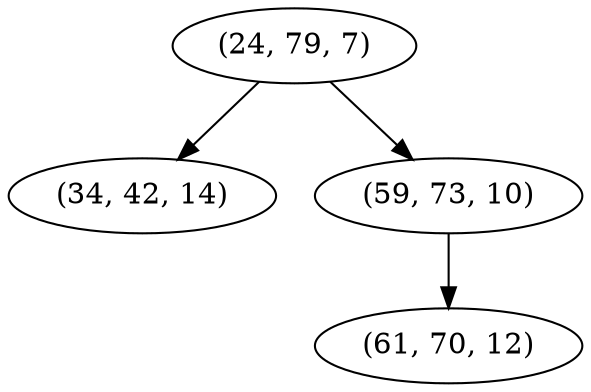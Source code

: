 digraph tree {
    "(24, 79, 7)";
    "(34, 42, 14)";
    "(59, 73, 10)";
    "(61, 70, 12)";
    "(24, 79, 7)" -> "(34, 42, 14)";
    "(24, 79, 7)" -> "(59, 73, 10)";
    "(59, 73, 10)" -> "(61, 70, 12)";
}
